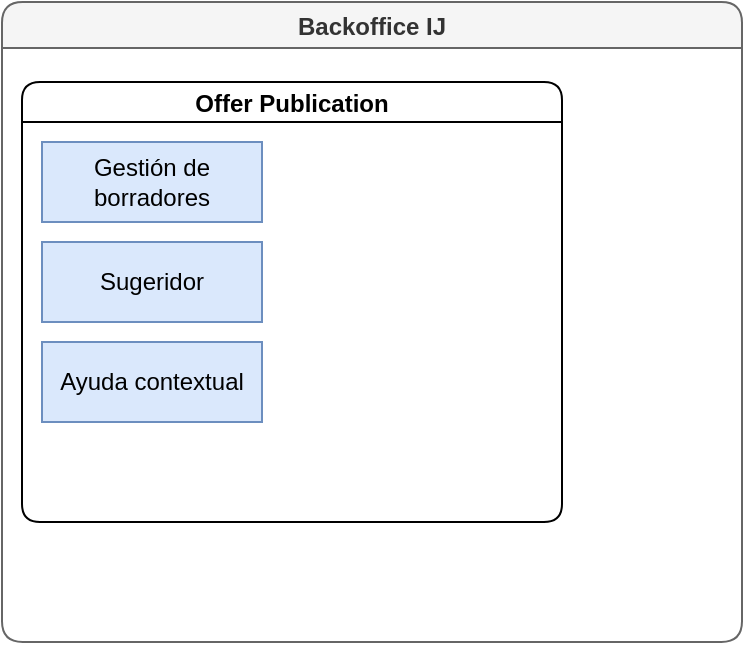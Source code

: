 <mxfile version="14.4.7" type="github">
  <diagram id="HzWzBV-Ko5Qif99Qbhxo" name="Page-1">
    <mxGraphModel dx="1186" dy="764" grid="1" gridSize="10" guides="1" tooltips="1" connect="1" arrows="1" fold="1" page="1" pageScale="1" pageWidth="1654" pageHeight="1169" math="0" shadow="0">
      <root>
        <mxCell id="0" />
        <mxCell id="1" parent="0" />
        <mxCell id="RJGHtjczU68DZFsb8425-1" value="Backoffice IJ" style="swimlane;fillColor=#f5f5f5;strokeColor=#666666;fontColor=#333333;rounded=1;" vertex="1" parent="1">
          <mxGeometry x="60" y="40" width="370" height="320" as="geometry" />
        </mxCell>
        <mxCell id="RJGHtjczU68DZFsb8425-2" value="Offer Publication" style="swimlane;startSize=20;rounded=1;" vertex="1" parent="RJGHtjczU68DZFsb8425-1">
          <mxGeometry x="10" y="40" width="270" height="220" as="geometry">
            <mxRectangle x="10" y="40" width="130" height="20" as="alternateBounds" />
          </mxGeometry>
        </mxCell>
        <UserObject label="Gestión de borradores" treeRoot="1" id="RJGHtjczU68DZFsb8425-3">
          <mxCell style="whiteSpace=wrap;html=1;align=center;treeFolding=1;treeMoving=1;newEdgeStyle={&quot;edgeStyle&quot;:&quot;elbowEdgeStyle&quot;,&quot;startArrow&quot;:&quot;none&quot;,&quot;endArrow&quot;:&quot;none&quot;};fillColor=#dae8fc;strokeColor=#6c8ebf;" vertex="1" collapsed="1" parent="RJGHtjczU68DZFsb8425-2">
            <mxGeometry x="10" y="30" width="110" height="40" as="geometry" />
          </mxCell>
        </UserObject>
        <UserObject label="Sugeridor" treeRoot="1" id="RJGHtjczU68DZFsb8425-4">
          <mxCell style="whiteSpace=wrap;html=1;align=center;treeFolding=1;treeMoving=1;newEdgeStyle={&quot;edgeStyle&quot;:&quot;elbowEdgeStyle&quot;,&quot;startArrow&quot;:&quot;none&quot;,&quot;endArrow&quot;:&quot;none&quot;};fillColor=#dae8fc;strokeColor=#6c8ebf;" vertex="1" collapsed="1" parent="RJGHtjczU68DZFsb8425-2">
            <mxGeometry x="10" y="80" width="110" height="40" as="geometry" />
          </mxCell>
        </UserObject>
        <UserObject label="Ayuda contextual" treeRoot="1" id="RJGHtjczU68DZFsb8425-5">
          <mxCell style="whiteSpace=wrap;html=1;align=center;treeFolding=1;treeMoving=1;newEdgeStyle={&quot;edgeStyle&quot;:&quot;elbowEdgeStyle&quot;,&quot;startArrow&quot;:&quot;none&quot;,&quot;endArrow&quot;:&quot;none&quot;};fillColor=#dae8fc;strokeColor=#6c8ebf;" vertex="1" collapsed="1" parent="RJGHtjczU68DZFsb8425-2">
            <mxGeometry x="10" y="130" width="110" height="40" as="geometry" />
          </mxCell>
        </UserObject>
      </root>
    </mxGraphModel>
  </diagram>
</mxfile>
